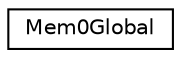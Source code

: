 digraph "Graphical Class Hierarchy"
{
 // LATEX_PDF_SIZE
  edge [fontname="Helvetica",fontsize="10",labelfontname="Helvetica",labelfontsize="10"];
  node [fontname="Helvetica",fontsize="10",shape=record];
  rankdir="LR";
  Node0 [label="Mem0Global",height=0.2,width=0.4,color="black", fillcolor="white", style="filled",URL="$db/d1b/sqlite3_8c.html#dc/d36/structMem0Global",tooltip=" "];
}
